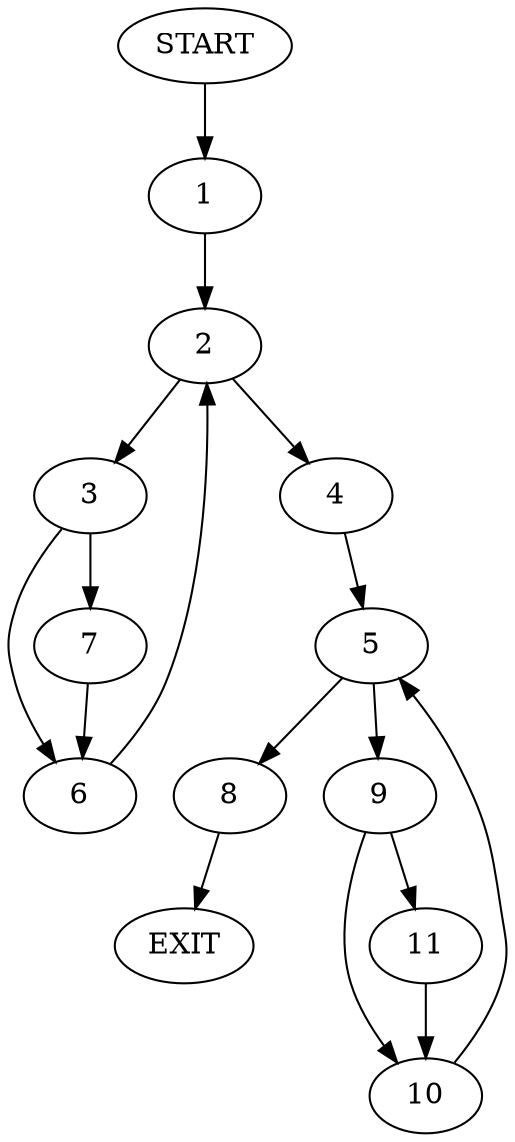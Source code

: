 digraph {
0 [label="START"]
12 [label="EXIT"]
0 -> 1
1 -> 2
2 -> 3
2 -> 4
4 -> 5
3 -> 6
3 -> 7
7 -> 6
6 -> 2
5 -> 8
5 -> 9
9 -> 10
9 -> 11
8 -> 12
11 -> 10
10 -> 5
}

